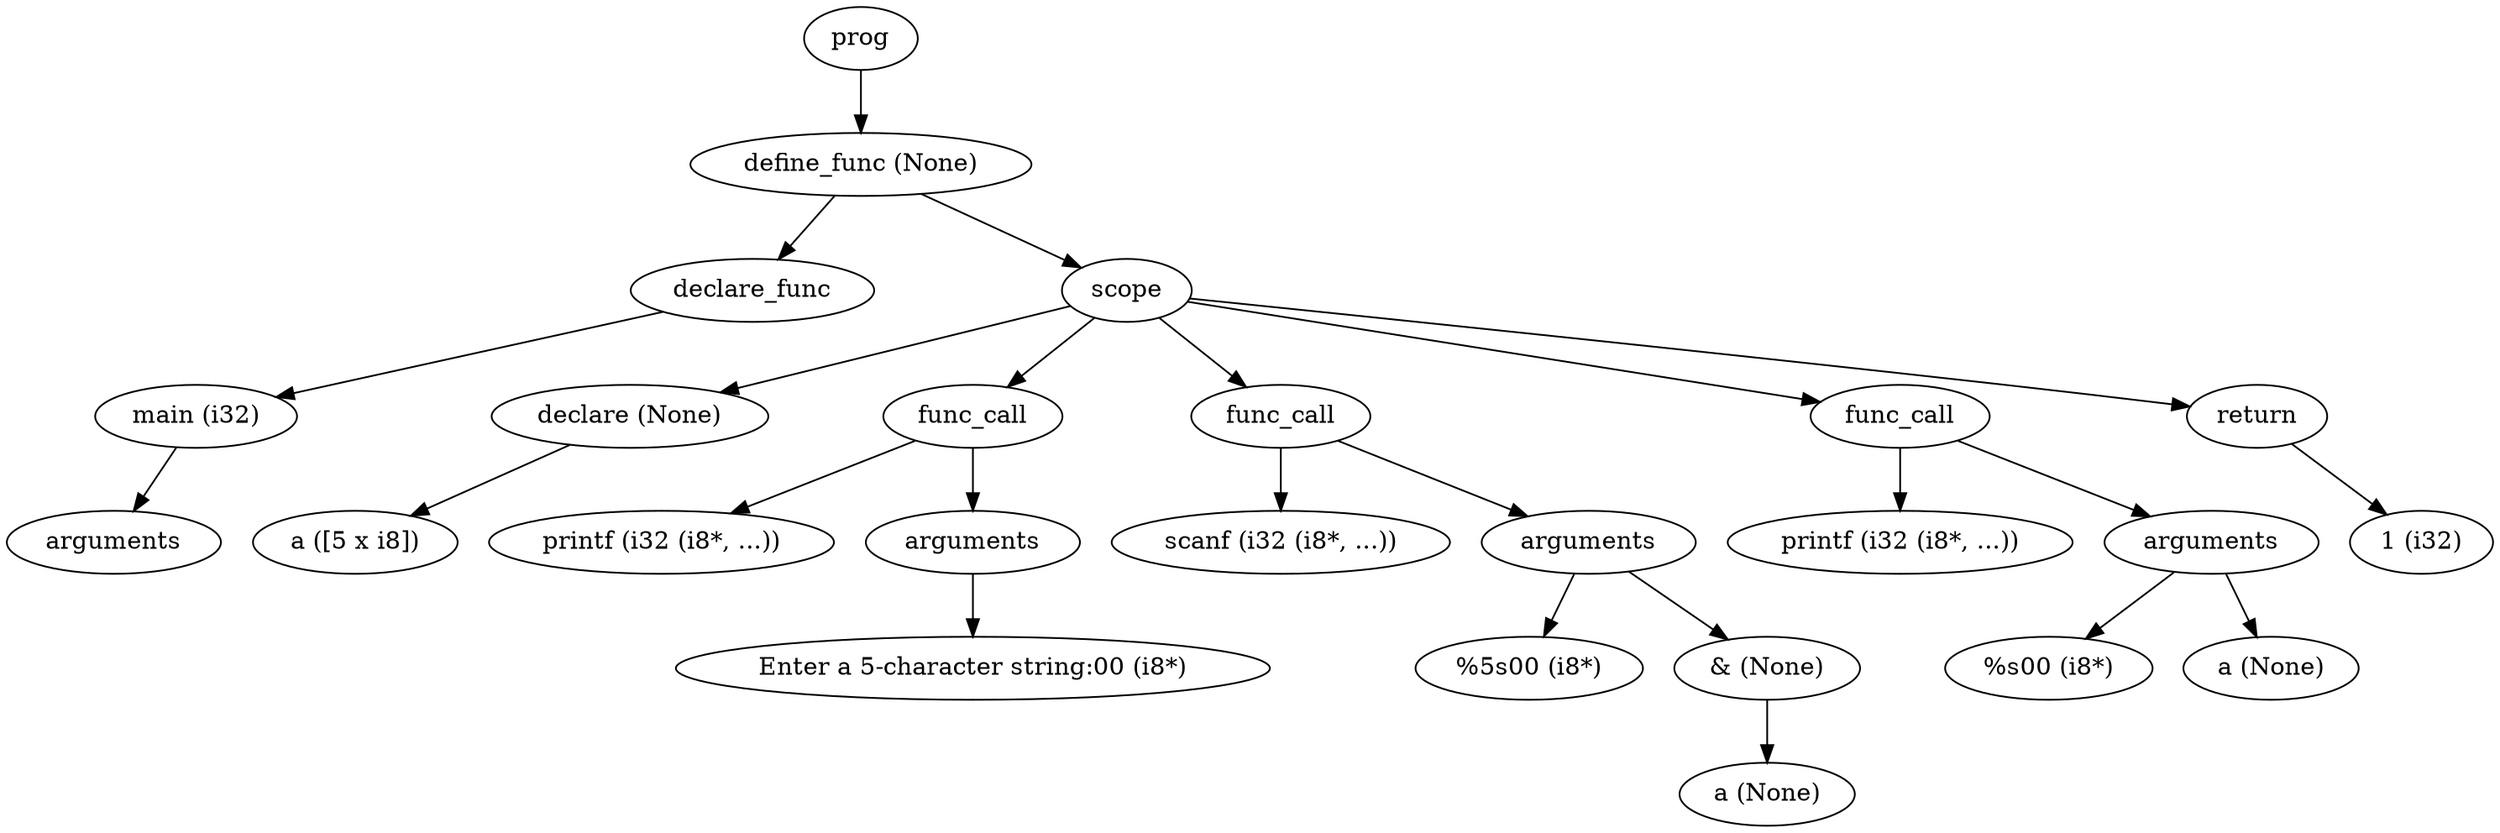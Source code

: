 digraph AST {
	node0[label="prog"]
	node1[label="define_func (None)"]
	node0->node1
	node2[label="declare_func"]
	node1->node2
	node3[label="main (i32)"]
	node2->node3
	node4[label="arguments"]
	node3->node4
	node5[label="scope"]
	node1->node5
	node6[label="declare (None)"]
	node5->node6
	node7[label="a ([5 x i8])"]
	node6->node7
	node9[label="func_call"]
	node5->node9
	node10[label="printf (i32 (i8*, ...))"]
	node9->node10
	node11[label="arguments"]
	node9->node11
	node12[label="Enter a 5-character string:\00 (i8*)"]
	node11->node12
	node13[label="func_call"]
	node5->node13
	node14[label="scanf (i32 (i8*, ...))"]
	node13->node14
	node15[label="arguments"]
	node13->node15
	node16[label="%5s\00 (i8*)"]
	node15->node16
	node17[label="& (None)"]
	node15->node17
	node18[label="a (None)"]
	node17->node18
	node19[label="func_call"]
	node5->node19
	node20[label="printf (i32 (i8*, ...))"]
	node19->node20
	node21[label="arguments"]
	node19->node21
	node22[label="%s\00 (i8*)"]
	node21->node22
	node23[label="a (None)"]
	node21->node23
	node24[label="return"]
	node5->node24
	node25[label="1 (i32)"]
	node24->node25
}